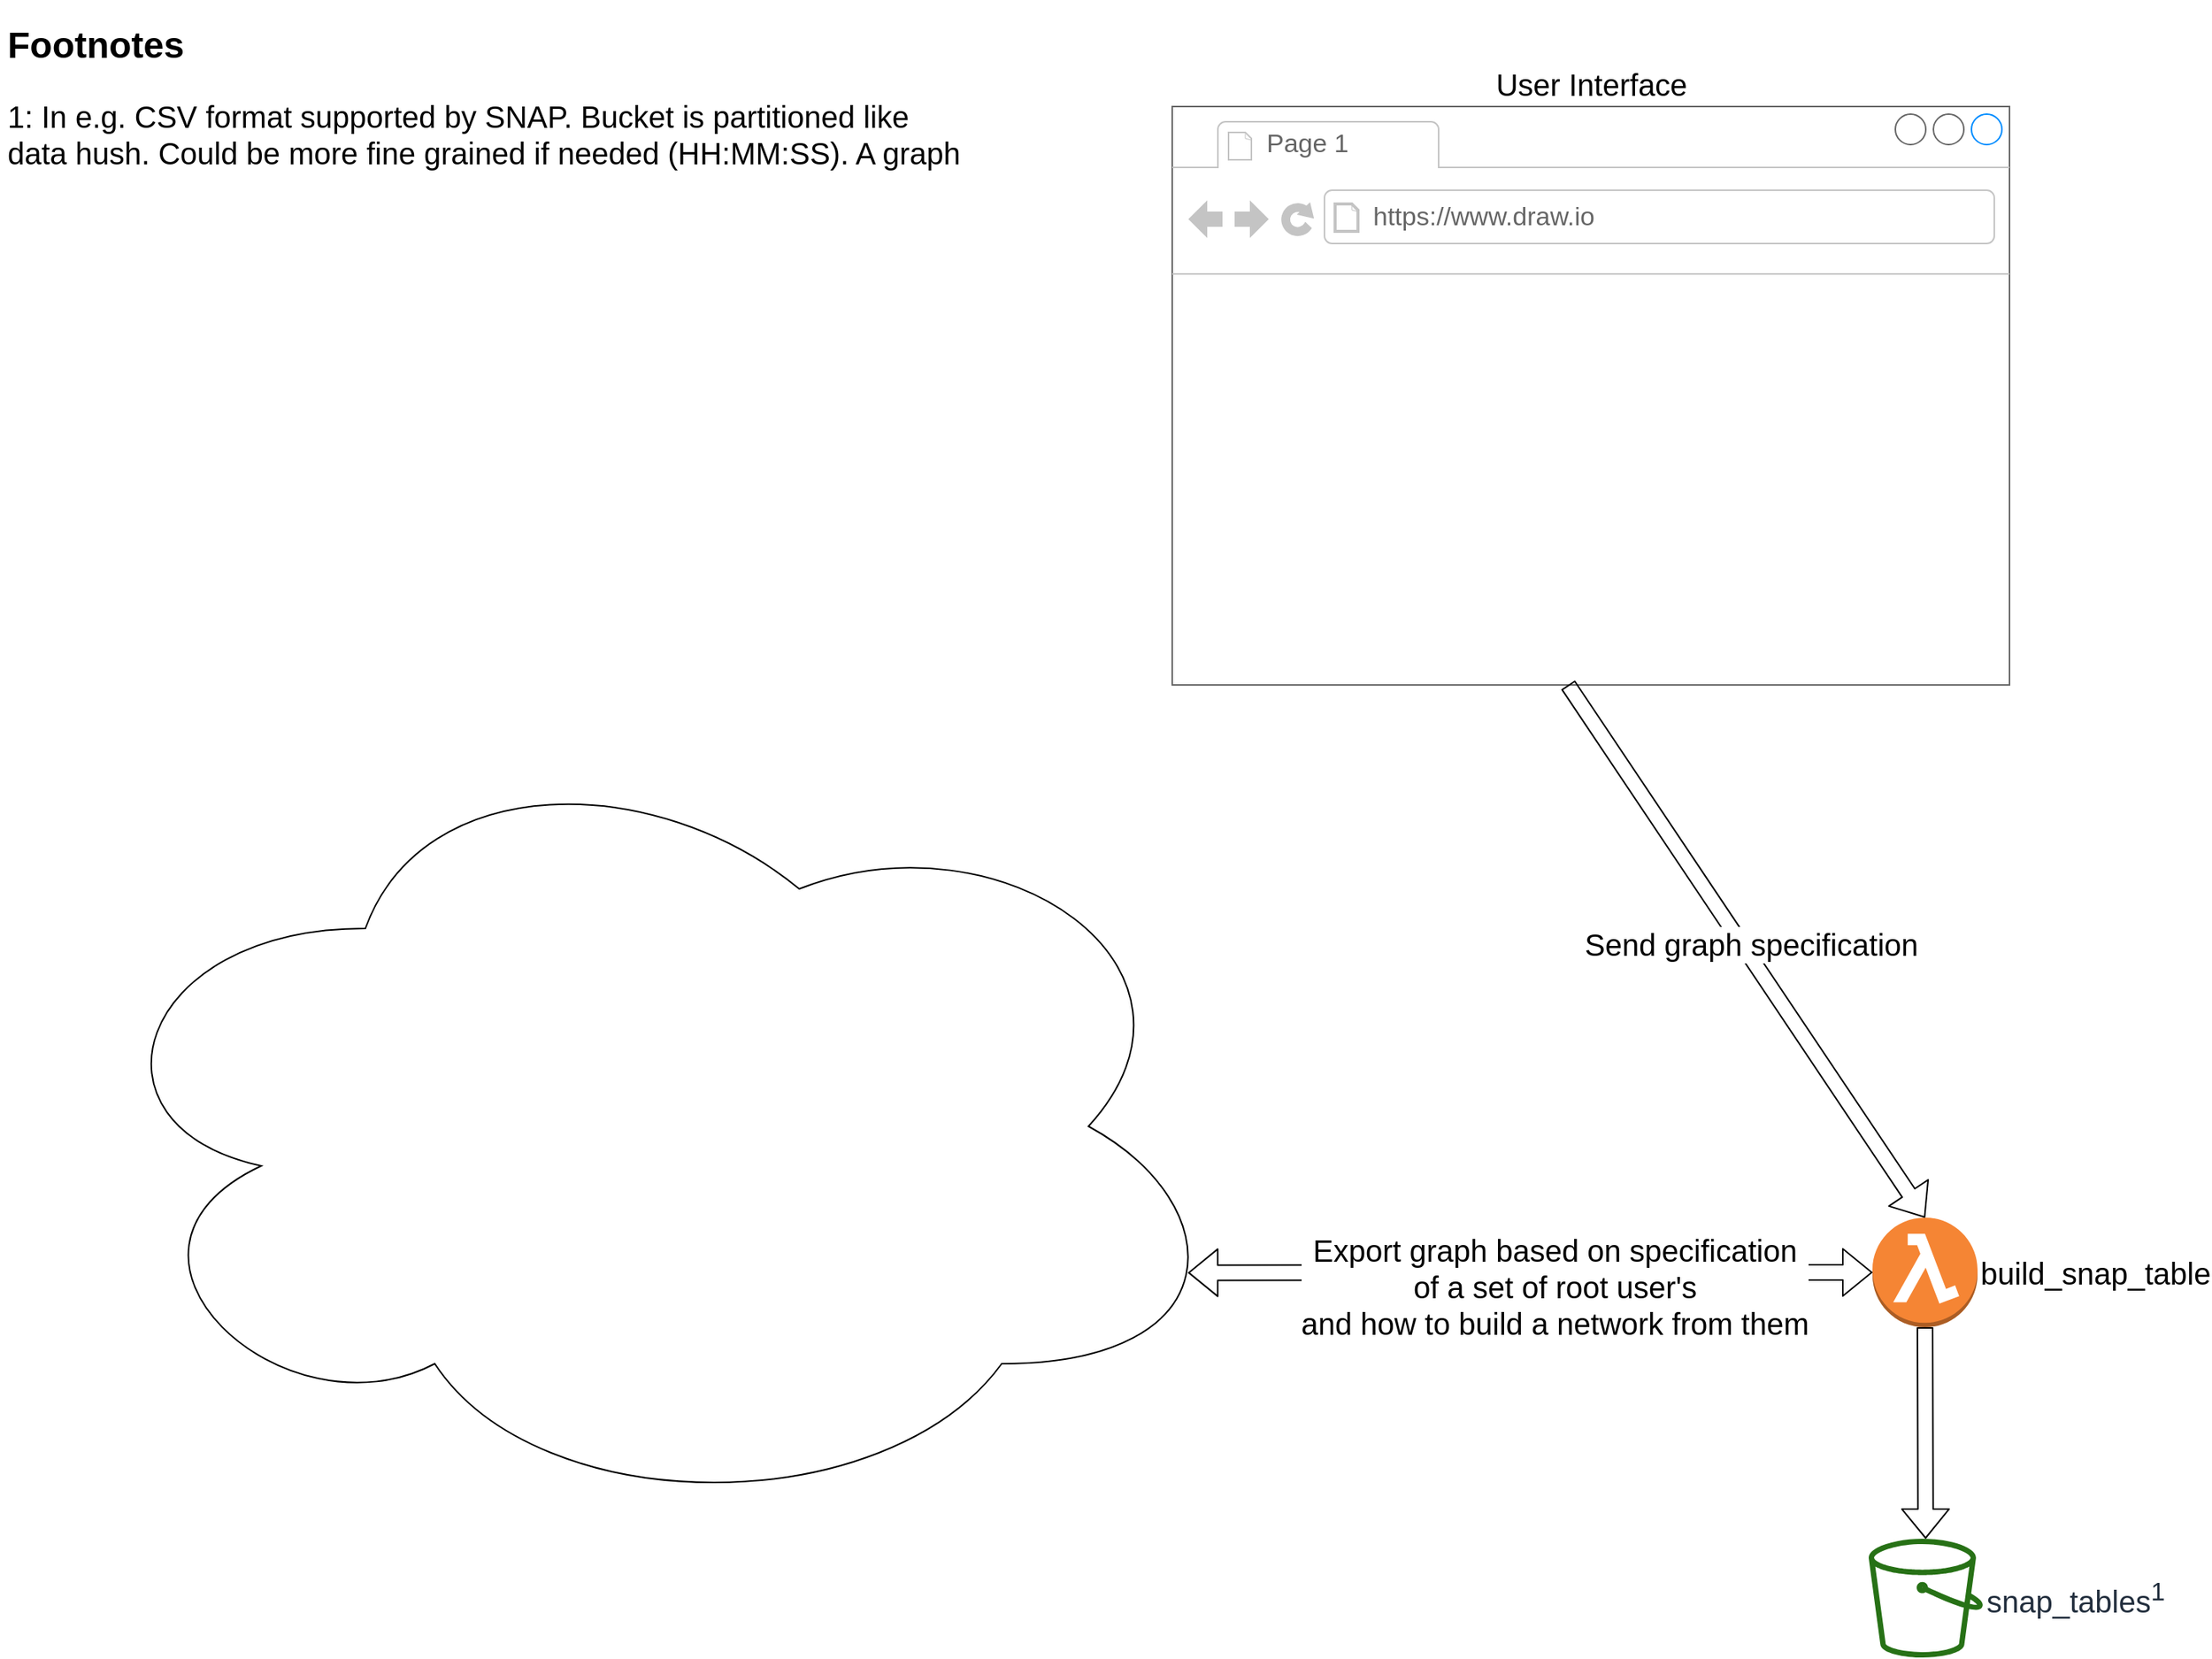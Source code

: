 <mxfile version="14.7.6" type="github"><diagram id="NnvIpdrtF2fI9EuQeWWF" name="Page-1"><mxGraphModel dx="5992" dy="4049" grid="1" gridSize="10" guides="1" tooltips="1" connect="1" arrows="1" fold="1" page="1" pageScale="1" pageWidth="827" pageHeight="1169" math="0" shadow="0"><root><mxCell id="0"/><mxCell id="1" parent="0"/><mxCell id="3TMMwbsRL2h_LxboBQyl-3" value="" style="group" vertex="1" connectable="0" parent="1"><mxGeometry x="-720" y="-290" width="760" height="520" as="geometry"/></mxCell><mxCell id="3TMMwbsRL2h_LxboBQyl-13" value="" style="group" vertex="1" connectable="0" parent="3TMMwbsRL2h_LxboBQyl-3"><mxGeometry width="760" height="520" as="geometry"/></mxCell><mxCell id="3TMMwbsRL2h_LxboBQyl-2" value="" style="ellipse;shape=cloud;whiteSpace=wrap;html=1;" vertex="1" parent="3TMMwbsRL2h_LxboBQyl-13"><mxGeometry width="760" height="520" as="geometry"/></mxCell><mxCell id="3TMMwbsRL2h_LxboBQyl-12" value="" style="shape=image;html=1;verticalAlign=top;verticalLabelPosition=bottom;labelBackgroundColor=#ffffff;imageAspect=0;aspect=fixed;image=https://cdn3.iconfinder.com/data/icons/capsocial-round/500/twitter-128.png" vertex="1" parent="3TMMwbsRL2h_LxboBQyl-13"><mxGeometry x="316" y="196" width="128" height="128" as="geometry"/></mxCell><mxCell id="3TMMwbsRL2h_LxboBQyl-11" value="&lt;font style=&quot;font-size: 20px&quot;&gt;build_snap_table&lt;br&gt;&lt;/font&gt;" style="outlineConnect=0;dashed=0;verticalLabelPosition=middle;verticalAlign=middle;align=left;html=1;shape=mxgraph.aws3.lambda_function;fillColor=#F58534;gradientColor=none;labelPosition=right;" vertex="1" parent="1"><mxGeometry x="460" y="30" width="69" height="72" as="geometry"/></mxCell><mxCell id="3TMMwbsRL2h_LxboBQyl-14" value="" style="shape=flexArrow;endArrow=classic;html=1;exitX=0.5;exitY=1;exitDx=0;exitDy=0;exitPerimeter=0;" edge="1" parent="1" source="3TMMwbsRL2h_LxboBQyl-11" target="3TMMwbsRL2h_LxboBQyl-15"><mxGeometry width="50" height="50" relative="1" as="geometry"><mxPoint x="230" y="140" as="sourcePoint"/><mxPoint x="495" y="280" as="targetPoint"/></mxGeometry></mxCell><mxCell id="3TMMwbsRL2h_LxboBQyl-15" value="&lt;font style=&quot;font-size: 20px&quot;&gt;snap_tables&lt;/font&gt;&lt;font style=&quot;font-size: 20px&quot;&gt;&lt;sup&gt;1&lt;/sup&gt;&lt;/font&gt;" style="outlineConnect=0;fontColor=#232F3E;gradientColor=none;fillColor=#277116;strokeColor=none;dashed=0;verticalLabelPosition=middle;verticalAlign=middle;align=left;html=1;fontSize=12;fontStyle=0;aspect=fixed;pointerEvents=1;shape=mxgraph.aws4.bucket;labelPosition=right;" vertex="1" parent="1"><mxGeometry x="457.5" y="241" width="75" height="78" as="geometry"/></mxCell><mxCell id="3TMMwbsRL2h_LxboBQyl-16" value="&lt;h1&gt;Footnotes&lt;/h1&gt;&lt;p style=&quot;font-size: 20px&quot;&gt;1: In e.g. CSV format supported by SNAP. Bucket is partitioned like data hush. Could be more fine grained if needed (HH:MM:SS). A graph &lt;br&gt;&lt;/p&gt;" style="text;html=1;strokeColor=none;fillColor=none;spacing=5;spacingTop=-20;whiteSpace=wrap;overflow=hidden;rounded=0;" vertex="1" parent="1"><mxGeometry x="-770" y="-760" width="640" height="230" as="geometry"/></mxCell><mxCell id="3TMMwbsRL2h_LxboBQyl-19" value="&lt;div style=&quot;font-size: 20px&quot;&gt;&lt;font style=&quot;font-size: 20px&quot;&gt;User Interface&lt;/font&gt;&lt;/div&gt;" style="strokeWidth=1;shadow=0;dashed=0;align=center;html=1;shape=mxgraph.mockup.containers.browserWindow;rSize=0;strokeColor=#666666;strokeColor2=#008cff;strokeColor3=#c4c4c4;mainText=,;recursiveResize=0;labelPosition=center;verticalLabelPosition=top;verticalAlign=bottom;" vertex="1" parent="1"><mxGeometry y="-700" width="550" height="380" as="geometry"/></mxCell><mxCell id="3TMMwbsRL2h_LxboBQyl-20" value="Page 1" style="strokeWidth=1;shadow=0;dashed=0;align=center;html=1;shape=mxgraph.mockup.containers.anchor;fontSize=17;fontColor=#666666;align=left;" vertex="1" parent="3TMMwbsRL2h_LxboBQyl-19"><mxGeometry x="60" y="12" width="110" height="26" as="geometry"/></mxCell><mxCell id="3TMMwbsRL2h_LxboBQyl-21" value="https://www.draw.io" style="strokeWidth=1;shadow=0;dashed=0;align=center;html=1;shape=mxgraph.mockup.containers.anchor;rSize=0;fontSize=17;fontColor=#666666;align=left;" vertex="1" parent="3TMMwbsRL2h_LxboBQyl-19"><mxGeometry x="130" y="60" width="250" height="26" as="geometry"/></mxCell><mxCell id="3TMMwbsRL2h_LxboBQyl-22" value="" style="shape=flexArrow;endArrow=classic;html=1;exitX=0.5;exitY=1;exitDx=0;exitDy=0;exitPerimeter=0;entryX=0.5;entryY=0;entryDx=0;entryDy=0;entryPerimeter=0;" edge="1" parent="1" target="3TMMwbsRL2h_LxboBQyl-11"><mxGeometry width="50" height="50" relative="1" as="geometry"><mxPoint x="260" y="-320" as="sourcePoint"/><mxPoint x="260.391" y="-180.926" as="targetPoint"/></mxGeometry></mxCell><mxCell id="3TMMwbsRL2h_LxboBQyl-25" value="&lt;font style=&quot;font-size: 20px&quot;&gt;Send graph specification &lt;br&gt;&lt;/font&gt;" style="edgeLabel;html=1;align=center;verticalAlign=middle;resizable=0;points=[];" vertex="1" connectable="0" parent="3TMMwbsRL2h_LxboBQyl-22"><mxGeometry x="-0.007" y="5" relative="1" as="geometry"><mxPoint x="-1" y="-1" as="offset"/></mxGeometry></mxCell><mxCell id="3TMMwbsRL2h_LxboBQyl-23" value="" style="shape=flexArrow;endArrow=classic;startArrow=classic;html=1;entryX=0;entryY=0.5;entryDx=0;entryDy=0;entryPerimeter=0;exitX=0.961;exitY=0.685;exitDx=0;exitDy=0;exitPerimeter=0;" edge="1" parent="1" source="3TMMwbsRL2h_LxboBQyl-2" target="3TMMwbsRL2h_LxboBQyl-11"><mxGeometry width="100" height="100" relative="1" as="geometry"><mxPoint x="70" y="-50" as="sourcePoint"/><mxPoint x="170" y="-150" as="targetPoint"/></mxGeometry></mxCell><mxCell id="3TMMwbsRL2h_LxboBQyl-24" value="&lt;div&gt;&lt;font style=&quot;font-size: 20px&quot;&gt;Export graph &lt;/font&gt;&lt;font style=&quot;font-size: 20px&quot;&gt;based on specification &lt;br&gt;&lt;/font&gt;&lt;/div&gt;&lt;div&gt;&lt;font style=&quot;font-size: 20px&quot;&gt;of a set of root user's &lt;br&gt;&lt;/font&gt;&lt;/div&gt;&lt;div&gt;&lt;font style=&quot;font-size: 20px&quot;&gt;and how to build a network from them&lt;/font&gt;&lt;/div&gt;" style="edgeLabel;html=1;align=center;verticalAlign=middle;resizable=0;points=[];" vertex="1" connectable="0" parent="3TMMwbsRL2h_LxboBQyl-23"><mxGeometry x="0.07" y="-10" relative="1" as="geometry"><mxPoint y="-1" as="offset"/></mxGeometry></mxCell></root></mxGraphModel></diagram></mxfile>